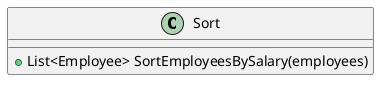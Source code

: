 @startuml
'https://plantuml.com/class-diagram

class Sort {
    +List<Employee> SortEmployeesBySalary(employees)
}
@enduml